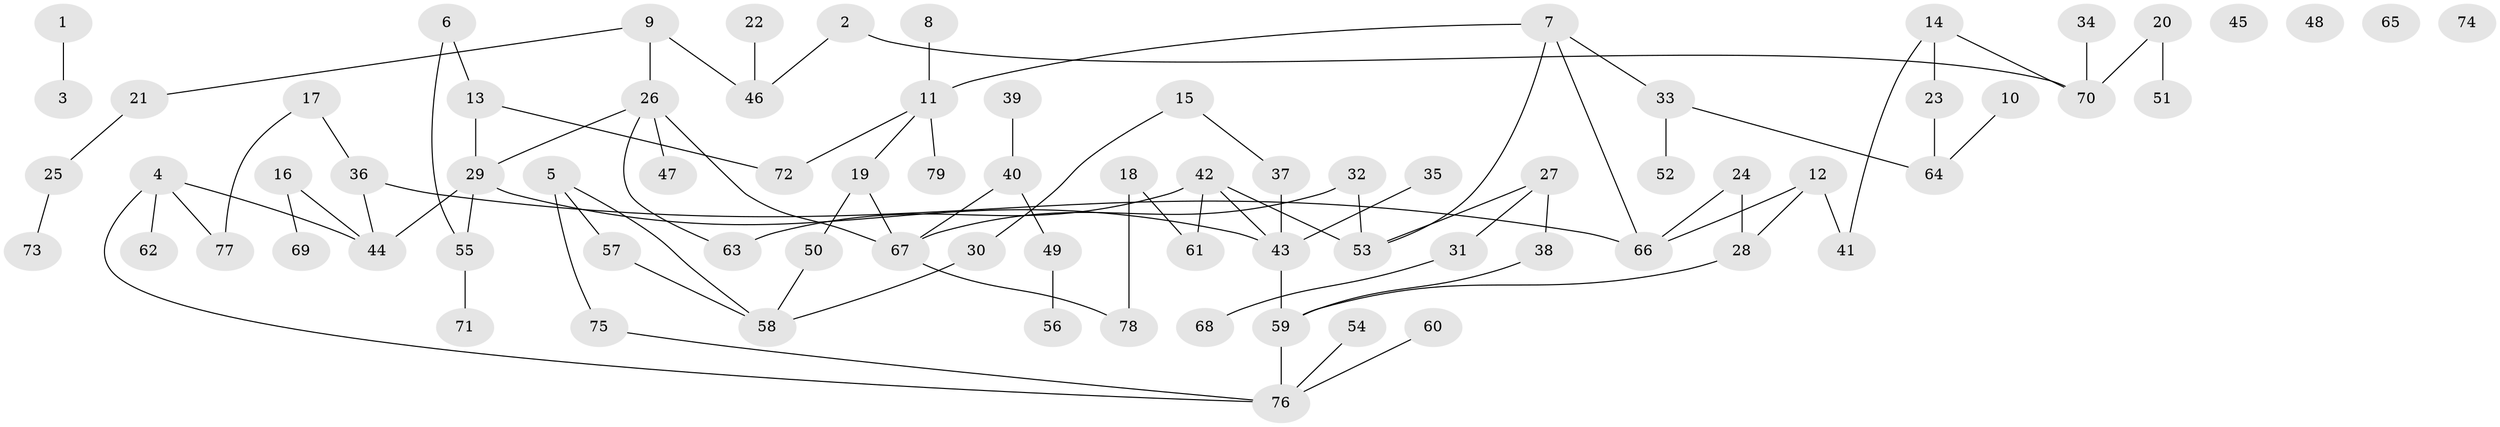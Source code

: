 // Generated by graph-tools (version 1.1) at 2025/13/03/09/25 04:13:10]
// undirected, 79 vertices, 90 edges
graph export_dot {
graph [start="1"]
  node [color=gray90,style=filled];
  1;
  2;
  3;
  4;
  5;
  6;
  7;
  8;
  9;
  10;
  11;
  12;
  13;
  14;
  15;
  16;
  17;
  18;
  19;
  20;
  21;
  22;
  23;
  24;
  25;
  26;
  27;
  28;
  29;
  30;
  31;
  32;
  33;
  34;
  35;
  36;
  37;
  38;
  39;
  40;
  41;
  42;
  43;
  44;
  45;
  46;
  47;
  48;
  49;
  50;
  51;
  52;
  53;
  54;
  55;
  56;
  57;
  58;
  59;
  60;
  61;
  62;
  63;
  64;
  65;
  66;
  67;
  68;
  69;
  70;
  71;
  72;
  73;
  74;
  75;
  76;
  77;
  78;
  79;
  1 -- 3;
  2 -- 46;
  2 -- 70;
  4 -- 44;
  4 -- 62;
  4 -- 76;
  4 -- 77;
  5 -- 57;
  5 -- 58;
  5 -- 75;
  6 -- 13;
  6 -- 55;
  7 -- 11;
  7 -- 33;
  7 -- 53;
  7 -- 66;
  8 -- 11;
  9 -- 21;
  9 -- 26;
  9 -- 46;
  10 -- 64;
  11 -- 19;
  11 -- 72;
  11 -- 79;
  12 -- 28;
  12 -- 41;
  12 -- 66;
  13 -- 29;
  13 -- 72;
  14 -- 23;
  14 -- 41;
  14 -- 70;
  15 -- 30;
  15 -- 37;
  16 -- 44;
  16 -- 69;
  17 -- 36;
  17 -- 77;
  18 -- 61;
  18 -- 78;
  19 -- 50;
  19 -- 67;
  20 -- 51;
  20 -- 70;
  21 -- 25;
  22 -- 46;
  23 -- 64;
  24 -- 28;
  24 -- 66;
  25 -- 73;
  26 -- 29;
  26 -- 47;
  26 -- 63;
  26 -- 67;
  27 -- 31;
  27 -- 38;
  27 -- 53;
  28 -- 59;
  29 -- 43;
  29 -- 44;
  29 -- 55;
  30 -- 58;
  31 -- 68;
  32 -- 53;
  32 -- 67;
  33 -- 52;
  33 -- 64;
  34 -- 70;
  35 -- 43;
  36 -- 44;
  36 -- 66;
  37 -- 43;
  38 -- 59;
  39 -- 40;
  40 -- 49;
  40 -- 67;
  42 -- 43;
  42 -- 53;
  42 -- 61;
  42 -- 63;
  43 -- 59;
  49 -- 56;
  50 -- 58;
  54 -- 76;
  55 -- 71;
  57 -- 58;
  59 -- 76;
  60 -- 76;
  67 -- 78;
  75 -- 76;
}
